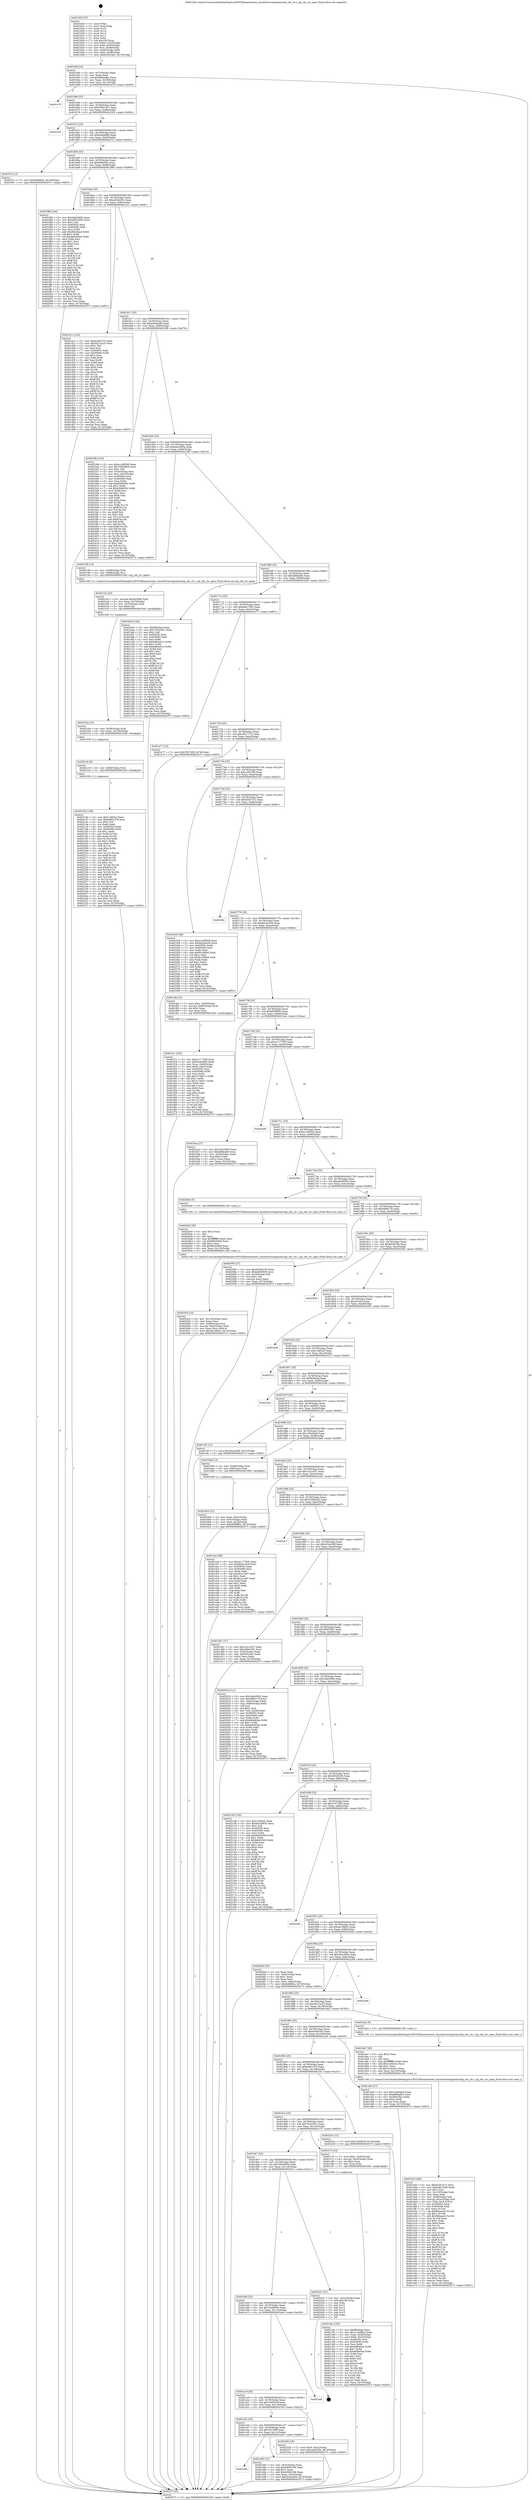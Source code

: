 digraph "0x401620" {
  label = "0x401620 (/mnt/c/Users/mathe/Desktop/tcc/POCII/binaries/extr_linuxdriversinputmischp_sdc_rtc.c_hp_sdc_rtc_open_Final-ollvm.out::main(0))"
  labelloc = "t"
  node[shape=record]

  Entry [label="",width=0.3,height=0.3,shape=circle,fillcolor=black,style=filled]
  "0x40164f" [label="{
     0x40164f [23]\l
     | [instrs]\l
     &nbsp;&nbsp;0x40164f \<+3\>: mov -0x74(%rbp),%eax\l
     &nbsp;&nbsp;0x401652 \<+2\>: mov %eax,%ecx\l
     &nbsp;&nbsp;0x401654 \<+6\>: sub $0x868aafb2,%ecx\l
     &nbsp;&nbsp;0x40165a \<+3\>: mov %eax,-0x78(%rbp)\l
     &nbsp;&nbsp;0x40165d \<+3\>: mov %ecx,-0x7c(%rbp)\l
     &nbsp;&nbsp;0x401660 \<+6\>: je 0000000000401a70 \<main+0x450\>\l
  }"]
  "0x401a70" [label="{
     0x401a70\l
  }", style=dashed]
  "0x401666" [label="{
     0x401666 [22]\l
     | [instrs]\l
     &nbsp;&nbsp;0x401666 \<+5\>: jmp 000000000040166b \<main+0x4b\>\l
     &nbsp;&nbsp;0x40166b \<+3\>: mov -0x78(%rbp),%eax\l
     &nbsp;&nbsp;0x40166e \<+5\>: sub $0x93901437,%eax\l
     &nbsp;&nbsp;0x401673 \<+3\>: mov %eax,-0x80(%rbp)\l
     &nbsp;&nbsp;0x401676 \<+6\>: je 0000000000402324 \<main+0xd04\>\l
  }"]
  Exit [label="",width=0.3,height=0.3,shape=circle,fillcolor=black,style=filled,peripheries=2]
  "0x402324" [label="{
     0x402324\l
  }", style=dashed]
  "0x40167c" [label="{
     0x40167c [25]\l
     | [instrs]\l
     &nbsp;&nbsp;0x40167c \<+5\>: jmp 0000000000401681 \<main+0x61\>\l
     &nbsp;&nbsp;0x401681 \<+3\>: mov -0x78(%rbp),%eax\l
     &nbsp;&nbsp;0x401684 \<+5\>: sub $0x9cebe668,%eax\l
     &nbsp;&nbsp;0x401689 \<+6\>: mov %eax,-0x84(%rbp)\l
     &nbsp;&nbsp;0x40168f \<+6\>: je 0000000000401f7a \<main+0x95a\>\l
  }"]
  "0x4021d2" [label="{
     0x4021d2 [138]\l
     | [instrs]\l
     &nbsp;&nbsp;0x4021d2 \<+5\>: mov $0xc1d83a2,%eax\l
     &nbsp;&nbsp;0x4021d7 \<+5\>: mov $0x6e801378,%esi\l
     &nbsp;&nbsp;0x4021dc \<+2\>: mov $0x1,%cl\l
     &nbsp;&nbsp;0x4021de \<+2\>: xor %edx,%edx\l
     &nbsp;&nbsp;0x4021e0 \<+8\>: mov 0x40505c,%r8d\l
     &nbsp;&nbsp;0x4021e8 \<+8\>: mov 0x405060,%r9d\l
     &nbsp;&nbsp;0x4021f0 \<+3\>: sub $0x1,%edx\l
     &nbsp;&nbsp;0x4021f3 \<+3\>: mov %r8d,%r10d\l
     &nbsp;&nbsp;0x4021f6 \<+3\>: add %edx,%r10d\l
     &nbsp;&nbsp;0x4021f9 \<+4\>: imul %r10d,%r8d\l
     &nbsp;&nbsp;0x4021fd \<+4\>: and $0x1,%r8d\l
     &nbsp;&nbsp;0x402201 \<+4\>: cmp $0x0,%r8d\l
     &nbsp;&nbsp;0x402205 \<+4\>: sete %r11b\l
     &nbsp;&nbsp;0x402209 \<+4\>: cmp $0xa,%r9d\l
     &nbsp;&nbsp;0x40220d \<+3\>: setl %bl\l
     &nbsp;&nbsp;0x402210 \<+3\>: mov %r11b,%r14b\l
     &nbsp;&nbsp;0x402213 \<+4\>: xor $0xff,%r14b\l
     &nbsp;&nbsp;0x402217 \<+3\>: mov %bl,%r15b\l
     &nbsp;&nbsp;0x40221a \<+4\>: xor $0xff,%r15b\l
     &nbsp;&nbsp;0x40221e \<+3\>: xor $0x1,%cl\l
     &nbsp;&nbsp;0x402221 \<+3\>: mov %r14b,%r12b\l
     &nbsp;&nbsp;0x402224 \<+4\>: and $0xff,%r12b\l
     &nbsp;&nbsp;0x402228 \<+3\>: and %cl,%r11b\l
     &nbsp;&nbsp;0x40222b \<+3\>: mov %r15b,%r13b\l
     &nbsp;&nbsp;0x40222e \<+4\>: and $0xff,%r13b\l
     &nbsp;&nbsp;0x402232 \<+2\>: and %cl,%bl\l
     &nbsp;&nbsp;0x402234 \<+3\>: or %r11b,%r12b\l
     &nbsp;&nbsp;0x402237 \<+3\>: or %bl,%r13b\l
     &nbsp;&nbsp;0x40223a \<+3\>: xor %r13b,%r12b\l
     &nbsp;&nbsp;0x40223d \<+3\>: or %r15b,%r14b\l
     &nbsp;&nbsp;0x402240 \<+4\>: xor $0xff,%r14b\l
     &nbsp;&nbsp;0x402244 \<+3\>: or $0x1,%cl\l
     &nbsp;&nbsp;0x402247 \<+3\>: and %cl,%r14b\l
     &nbsp;&nbsp;0x40224a \<+3\>: or %r14b,%r12b\l
     &nbsp;&nbsp;0x40224d \<+4\>: test $0x1,%r12b\l
     &nbsp;&nbsp;0x402251 \<+3\>: cmovne %esi,%eax\l
     &nbsp;&nbsp;0x402254 \<+3\>: mov %eax,-0x74(%rbp)\l
     &nbsp;&nbsp;0x402257 \<+5\>: jmp 0000000000402573 \<main+0xf53\>\l
  }"]
  "0x401f7a" [label="{
     0x401f7a [12]\l
     | [instrs]\l
     &nbsp;&nbsp;0x401f7a \<+7\>: movl $0x9efefb5a,-0x74(%rbp)\l
     &nbsp;&nbsp;0x401f81 \<+5\>: jmp 0000000000402573 \<main+0xf53\>\l
  }"]
  "0x401695" [label="{
     0x401695 [25]\l
     | [instrs]\l
     &nbsp;&nbsp;0x401695 \<+5\>: jmp 000000000040169a \<main+0x7a\>\l
     &nbsp;&nbsp;0x40169a \<+3\>: mov -0x78(%rbp),%eax\l
     &nbsp;&nbsp;0x40169d \<+5\>: sub $0x9efefb5a,%eax\l
     &nbsp;&nbsp;0x4016a2 \<+6\>: mov %eax,-0x88(%rbp)\l
     &nbsp;&nbsp;0x4016a8 \<+6\>: je 0000000000401f86 \<main+0x966\>\l
  }"]
  "0x4021c9" [label="{
     0x4021c9 [9]\l
     | [instrs]\l
     &nbsp;&nbsp;0x4021c9 \<+4\>: mov -0x68(%rbp),%rdi\l
     &nbsp;&nbsp;0x4021cd \<+5\>: call 0000000000401030 \<free@plt\>\l
     | [calls]\l
     &nbsp;&nbsp;0x401030 \{1\} (unknown)\l
  }"]
  "0x401f86" [label="{
     0x401f86 [144]\l
     | [instrs]\l
     &nbsp;&nbsp;0x401f86 \<+5\>: mov $0x3a8c095b,%eax\l
     &nbsp;&nbsp;0x401f8b \<+5\>: mov $0x28053097,%ecx\l
     &nbsp;&nbsp;0x401f90 \<+2\>: mov $0x1,%dl\l
     &nbsp;&nbsp;0x401f92 \<+7\>: mov 0x40505c,%esi\l
     &nbsp;&nbsp;0x401f99 \<+7\>: mov 0x405060,%edi\l
     &nbsp;&nbsp;0x401fa0 \<+3\>: mov %esi,%r8d\l
     &nbsp;&nbsp;0x401fa3 \<+7\>: add $0xd64c6ea4,%r8d\l
     &nbsp;&nbsp;0x401faa \<+4\>: sub $0x1,%r8d\l
     &nbsp;&nbsp;0x401fae \<+7\>: sub $0xd64c6ea4,%r8d\l
     &nbsp;&nbsp;0x401fb5 \<+4\>: imul %r8d,%esi\l
     &nbsp;&nbsp;0x401fb9 \<+3\>: and $0x1,%esi\l
     &nbsp;&nbsp;0x401fbc \<+3\>: cmp $0x0,%esi\l
     &nbsp;&nbsp;0x401fbf \<+4\>: sete %r9b\l
     &nbsp;&nbsp;0x401fc3 \<+3\>: cmp $0xa,%edi\l
     &nbsp;&nbsp;0x401fc6 \<+4\>: setl %r10b\l
     &nbsp;&nbsp;0x401fca \<+3\>: mov %r9b,%r11b\l
     &nbsp;&nbsp;0x401fcd \<+4\>: xor $0xff,%r11b\l
     &nbsp;&nbsp;0x401fd1 \<+3\>: mov %r10b,%bl\l
     &nbsp;&nbsp;0x401fd4 \<+3\>: xor $0xff,%bl\l
     &nbsp;&nbsp;0x401fd7 \<+3\>: xor $0x0,%dl\l
     &nbsp;&nbsp;0x401fda \<+3\>: mov %r11b,%r14b\l
     &nbsp;&nbsp;0x401fdd \<+4\>: and $0x0,%r14b\l
     &nbsp;&nbsp;0x401fe1 \<+3\>: and %dl,%r9b\l
     &nbsp;&nbsp;0x401fe4 \<+3\>: mov %bl,%r15b\l
     &nbsp;&nbsp;0x401fe7 \<+4\>: and $0x0,%r15b\l
     &nbsp;&nbsp;0x401feb \<+3\>: and %dl,%r10b\l
     &nbsp;&nbsp;0x401fee \<+3\>: or %r9b,%r14b\l
     &nbsp;&nbsp;0x401ff1 \<+3\>: or %r10b,%r15b\l
     &nbsp;&nbsp;0x401ff4 \<+3\>: xor %r15b,%r14b\l
     &nbsp;&nbsp;0x401ff7 \<+3\>: or %bl,%r11b\l
     &nbsp;&nbsp;0x401ffa \<+4\>: xor $0xff,%r11b\l
     &nbsp;&nbsp;0x401ffe \<+3\>: or $0x0,%dl\l
     &nbsp;&nbsp;0x402001 \<+3\>: and %dl,%r11b\l
     &nbsp;&nbsp;0x402004 \<+3\>: or %r11b,%r14b\l
     &nbsp;&nbsp;0x402007 \<+4\>: test $0x1,%r14b\l
     &nbsp;&nbsp;0x40200b \<+3\>: cmovne %ecx,%eax\l
     &nbsp;&nbsp;0x40200e \<+3\>: mov %eax,-0x74(%rbp)\l
     &nbsp;&nbsp;0x402011 \<+5\>: jmp 0000000000402573 \<main+0xf53\>\l
  }"]
  "0x4016ae" [label="{
     0x4016ae [25]\l
     | [instrs]\l
     &nbsp;&nbsp;0x4016ae \<+5\>: jmp 00000000004016b3 \<main+0x93\>\l
     &nbsp;&nbsp;0x4016b3 \<+3\>: mov -0x78(%rbp),%eax\l
     &nbsp;&nbsp;0x4016b6 \<+5\>: sub $0xa363e391,%eax\l
     &nbsp;&nbsp;0x4016bb \<+6\>: mov %eax,-0x8c(%rbp)\l
     &nbsp;&nbsp;0x4016c1 \<+6\>: je 0000000000401d1c \<main+0x6fc\>\l
  }"]
  "0x4021ba" [label="{
     0x4021ba [15]\l
     | [instrs]\l
     &nbsp;&nbsp;0x4021ba \<+4\>: mov -0x58(%rbp),%rdi\l
     &nbsp;&nbsp;0x4021be \<+6\>: mov %eax,-0x128(%rbp)\l
     &nbsp;&nbsp;0x4021c4 \<+5\>: call 0000000000401030 \<free@plt\>\l
     | [calls]\l
     &nbsp;&nbsp;0x401030 \{1\} (unknown)\l
  }"]
  "0x401d1c" [label="{
     0x401d1c [134]\l
     | [instrs]\l
     &nbsp;&nbsp;0x401d1c \<+5\>: mov $0xd2eb7a72,%eax\l
     &nbsp;&nbsp;0x401d21 \<+5\>: mov $0x5a27ac33,%ecx\l
     &nbsp;&nbsp;0x401d26 \<+2\>: mov $0x1,%dl\l
     &nbsp;&nbsp;0x401d28 \<+2\>: xor %esi,%esi\l
     &nbsp;&nbsp;0x401d2a \<+7\>: mov 0x40505c,%edi\l
     &nbsp;&nbsp;0x401d31 \<+8\>: mov 0x405060,%r8d\l
     &nbsp;&nbsp;0x401d39 \<+3\>: sub $0x1,%esi\l
     &nbsp;&nbsp;0x401d3c \<+3\>: mov %edi,%r9d\l
     &nbsp;&nbsp;0x401d3f \<+3\>: add %esi,%r9d\l
     &nbsp;&nbsp;0x401d42 \<+4\>: imul %r9d,%edi\l
     &nbsp;&nbsp;0x401d46 \<+3\>: and $0x1,%edi\l
     &nbsp;&nbsp;0x401d49 \<+3\>: cmp $0x0,%edi\l
     &nbsp;&nbsp;0x401d4c \<+4\>: sete %r10b\l
     &nbsp;&nbsp;0x401d50 \<+4\>: cmp $0xa,%r8d\l
     &nbsp;&nbsp;0x401d54 \<+4\>: setl %r11b\l
     &nbsp;&nbsp;0x401d58 \<+3\>: mov %r10b,%bl\l
     &nbsp;&nbsp;0x401d5b \<+3\>: xor $0xff,%bl\l
     &nbsp;&nbsp;0x401d5e \<+3\>: mov %r11b,%r14b\l
     &nbsp;&nbsp;0x401d61 \<+4\>: xor $0xff,%r14b\l
     &nbsp;&nbsp;0x401d65 \<+3\>: xor $0x1,%dl\l
     &nbsp;&nbsp;0x401d68 \<+3\>: mov %bl,%r15b\l
     &nbsp;&nbsp;0x401d6b \<+4\>: and $0xff,%r15b\l
     &nbsp;&nbsp;0x401d6f \<+3\>: and %dl,%r10b\l
     &nbsp;&nbsp;0x401d72 \<+3\>: mov %r14b,%r12b\l
     &nbsp;&nbsp;0x401d75 \<+4\>: and $0xff,%r12b\l
     &nbsp;&nbsp;0x401d79 \<+3\>: and %dl,%r11b\l
     &nbsp;&nbsp;0x401d7c \<+3\>: or %r10b,%r15b\l
     &nbsp;&nbsp;0x401d7f \<+3\>: or %r11b,%r12b\l
     &nbsp;&nbsp;0x401d82 \<+3\>: xor %r12b,%r15b\l
     &nbsp;&nbsp;0x401d85 \<+3\>: or %r14b,%bl\l
     &nbsp;&nbsp;0x401d88 \<+3\>: xor $0xff,%bl\l
     &nbsp;&nbsp;0x401d8b \<+3\>: or $0x1,%dl\l
     &nbsp;&nbsp;0x401d8e \<+2\>: and %dl,%bl\l
     &nbsp;&nbsp;0x401d90 \<+3\>: or %bl,%r15b\l
     &nbsp;&nbsp;0x401d93 \<+4\>: test $0x1,%r15b\l
     &nbsp;&nbsp;0x401d97 \<+3\>: cmovne %ecx,%eax\l
     &nbsp;&nbsp;0x401d9a \<+3\>: mov %eax,-0x74(%rbp)\l
     &nbsp;&nbsp;0x401d9d \<+5\>: jmp 0000000000402573 \<main+0xf53\>\l
  }"]
  "0x4016c7" [label="{
     0x4016c7 [25]\l
     | [instrs]\l
     &nbsp;&nbsp;0x4016c7 \<+5\>: jmp 00000000004016cc \<main+0xac\>\l
     &nbsp;&nbsp;0x4016cc \<+3\>: mov -0x78(%rbp),%eax\l
     &nbsp;&nbsp;0x4016cf \<+5\>: sub $0xb62da426,%eax\l
     &nbsp;&nbsp;0x4016d4 \<+6\>: mov %eax,-0x90(%rbp)\l
     &nbsp;&nbsp;0x4016da \<+6\>: je 000000000040239b \<main+0xd7b\>\l
  }"]
  "0x4021a3" [label="{
     0x4021a3 [23]\l
     | [instrs]\l
     &nbsp;&nbsp;0x4021a3 \<+10\>: movabs $0x4030b6,%rdi\l
     &nbsp;&nbsp;0x4021ad \<+3\>: mov %eax,-0x70(%rbp)\l
     &nbsp;&nbsp;0x4021b0 \<+3\>: mov -0x70(%rbp),%esi\l
     &nbsp;&nbsp;0x4021b3 \<+2\>: mov $0x0,%al\l
     &nbsp;&nbsp;0x4021b5 \<+5\>: call 0000000000401040 \<printf@plt\>\l
     | [calls]\l
     &nbsp;&nbsp;0x401040 \{1\} (unknown)\l
  }"]
  "0x40239b" [label="{
     0x40239b [150]\l
     | [instrs]\l
     &nbsp;&nbsp;0x40239b \<+5\>: mov $0xe1cd950d,%eax\l
     &nbsp;&nbsp;0x4023a0 \<+5\>: mov $0x7093485b,%ecx\l
     &nbsp;&nbsp;0x4023a5 \<+2\>: mov $0x1,%dl\l
     &nbsp;&nbsp;0x4023a7 \<+3\>: mov -0x3c(%rbp),%esi\l
     &nbsp;&nbsp;0x4023aa \<+3\>: mov %esi,-0x2c(%rbp)\l
     &nbsp;&nbsp;0x4023ad \<+7\>: mov 0x40505c,%esi\l
     &nbsp;&nbsp;0x4023b4 \<+7\>: mov 0x405060,%edi\l
     &nbsp;&nbsp;0x4023bb \<+3\>: mov %esi,%r8d\l
     &nbsp;&nbsp;0x4023be \<+7\>: add $0xd5fdb592,%r8d\l
     &nbsp;&nbsp;0x4023c5 \<+4\>: sub $0x1,%r8d\l
     &nbsp;&nbsp;0x4023c9 \<+7\>: sub $0xd5fdb592,%r8d\l
     &nbsp;&nbsp;0x4023d0 \<+4\>: imul %r8d,%esi\l
     &nbsp;&nbsp;0x4023d4 \<+3\>: and $0x1,%esi\l
     &nbsp;&nbsp;0x4023d7 \<+3\>: cmp $0x0,%esi\l
     &nbsp;&nbsp;0x4023da \<+4\>: sete %r9b\l
     &nbsp;&nbsp;0x4023de \<+3\>: cmp $0xa,%edi\l
     &nbsp;&nbsp;0x4023e1 \<+4\>: setl %r10b\l
     &nbsp;&nbsp;0x4023e5 \<+3\>: mov %r9b,%r11b\l
     &nbsp;&nbsp;0x4023e8 \<+4\>: xor $0xff,%r11b\l
     &nbsp;&nbsp;0x4023ec \<+3\>: mov %r10b,%bl\l
     &nbsp;&nbsp;0x4023ef \<+3\>: xor $0xff,%bl\l
     &nbsp;&nbsp;0x4023f2 \<+3\>: xor $0x1,%dl\l
     &nbsp;&nbsp;0x4023f5 \<+3\>: mov %r11b,%r14b\l
     &nbsp;&nbsp;0x4023f8 \<+4\>: and $0xff,%r14b\l
     &nbsp;&nbsp;0x4023fc \<+3\>: and %dl,%r9b\l
     &nbsp;&nbsp;0x4023ff \<+3\>: mov %bl,%r15b\l
     &nbsp;&nbsp;0x402402 \<+4\>: and $0xff,%r15b\l
     &nbsp;&nbsp;0x402406 \<+3\>: and %dl,%r10b\l
     &nbsp;&nbsp;0x402409 \<+3\>: or %r9b,%r14b\l
     &nbsp;&nbsp;0x40240c \<+3\>: or %r10b,%r15b\l
     &nbsp;&nbsp;0x40240f \<+3\>: xor %r15b,%r14b\l
     &nbsp;&nbsp;0x402412 \<+3\>: or %bl,%r11b\l
     &nbsp;&nbsp;0x402415 \<+4\>: xor $0xff,%r11b\l
     &nbsp;&nbsp;0x402419 \<+3\>: or $0x1,%dl\l
     &nbsp;&nbsp;0x40241c \<+3\>: and %dl,%r11b\l
     &nbsp;&nbsp;0x40241f \<+3\>: or %r11b,%r14b\l
     &nbsp;&nbsp;0x402422 \<+4\>: test $0x1,%r14b\l
     &nbsp;&nbsp;0x402426 \<+3\>: cmovne %ecx,%eax\l
     &nbsp;&nbsp;0x402429 \<+3\>: mov %eax,-0x74(%rbp)\l
     &nbsp;&nbsp;0x40242c \<+5\>: jmp 0000000000402573 \<main+0xf53\>\l
  }"]
  "0x4016e0" [label="{
     0x4016e0 [25]\l
     | [instrs]\l
     &nbsp;&nbsp;0x4016e0 \<+5\>: jmp 00000000004016e5 \<main+0xc5\>\l
     &nbsp;&nbsp;0x4016e5 \<+3\>: mov -0x78(%rbp),%eax\l
     &nbsp;&nbsp;0x4016e8 \<+5\>: sub $0xbbe3993a,%eax\l
     &nbsp;&nbsp;0x4016ed \<+6\>: mov %eax,-0x94(%rbp)\l
     &nbsp;&nbsp;0x4016f3 \<+6\>: je 0000000000402196 \<main+0xb76\>\l
  }"]
  "0x4020cd" [label="{
     0x4020cd [32]\l
     | [instrs]\l
     &nbsp;&nbsp;0x4020cd \<+6\>: mov -0x124(%rbp),%ecx\l
     &nbsp;&nbsp;0x4020d3 \<+3\>: imul %eax,%ecx\l
     &nbsp;&nbsp;0x4020d6 \<+4\>: mov -0x68(%rbp),%rsi\l
     &nbsp;&nbsp;0x4020da \<+4\>: movslq -0x6c(%rbp),%rdi\l
     &nbsp;&nbsp;0x4020de \<+3\>: mov %ecx,(%rsi,%rdi,4)\l
     &nbsp;&nbsp;0x4020e1 \<+7\>: movl $0x4e15903c,-0x74(%rbp)\l
     &nbsp;&nbsp;0x4020e8 \<+5\>: jmp 0000000000402573 \<main+0xf53\>\l
  }"]
  "0x402196" [label="{
     0x402196 [13]\l
     | [instrs]\l
     &nbsp;&nbsp;0x402196 \<+4\>: mov -0x58(%rbp),%rdi\l
     &nbsp;&nbsp;0x40219a \<+4\>: mov -0x68(%rbp),%rsi\l
     &nbsp;&nbsp;0x40219e \<+5\>: call 0000000000401440 \<hp_sdc_rtc_open\>\l
     | [calls]\l
     &nbsp;&nbsp;0x401440 \{1\} (/mnt/c/Users/mathe/Desktop/tcc/POCII/binaries/extr_linuxdriversinputmischp_sdc_rtc.c_hp_sdc_rtc_open_Final-ollvm.out::hp_sdc_rtc_open)\l
  }"]
  "0x4016f9" [label="{
     0x4016f9 [25]\l
     | [instrs]\l
     &nbsp;&nbsp;0x4016f9 \<+5\>: jmp 00000000004016fe \<main+0xde\>\l
     &nbsp;&nbsp;0x4016fe \<+3\>: mov -0x78(%rbp),%eax\l
     &nbsp;&nbsp;0x401701 \<+5\>: sub $0xbdfdea00,%eax\l
     &nbsp;&nbsp;0x401706 \<+6\>: mov %eax,-0x98(%rbp)\l
     &nbsp;&nbsp;0x40170c \<+6\>: je 0000000000401be5 \<main+0x5c5\>\l
  }"]
  "0x4020a5" [label="{
     0x4020a5 [40]\l
     | [instrs]\l
     &nbsp;&nbsp;0x4020a5 \<+5\>: mov $0x2,%ecx\l
     &nbsp;&nbsp;0x4020aa \<+1\>: cltd\l
     &nbsp;&nbsp;0x4020ab \<+2\>: idiv %ecx\l
     &nbsp;&nbsp;0x4020ad \<+6\>: imul $0xfffffffe,%edx,%ecx\l
     &nbsp;&nbsp;0x4020b3 \<+6\>: sub $0xf94329e6,%ecx\l
     &nbsp;&nbsp;0x4020b9 \<+3\>: add $0x1,%ecx\l
     &nbsp;&nbsp;0x4020bc \<+6\>: add $0xf94329e6,%ecx\l
     &nbsp;&nbsp;0x4020c2 \<+6\>: mov %ecx,-0x124(%rbp)\l
     &nbsp;&nbsp;0x4020c8 \<+5\>: call 0000000000401160 \<next_i\>\l
     | [calls]\l
     &nbsp;&nbsp;0x401160 \{1\} (/mnt/c/Users/mathe/Desktop/tcc/POCII/binaries/extr_linuxdriversinputmischp_sdc_rtc.c_hp_sdc_rtc_open_Final-ollvm.out::next_i)\l
  }"]
  "0x401be5" [label="{
     0x401be5 [144]\l
     | [instrs]\l
     &nbsp;&nbsp;0x401be5 \<+5\>: mov $0xf85e0ae,%eax\l
     &nbsp;&nbsp;0x401bea \<+5\>: mov $0x70342041,%ecx\l
     &nbsp;&nbsp;0x401bef \<+2\>: mov $0x1,%dl\l
     &nbsp;&nbsp;0x401bf1 \<+7\>: mov 0x40505c,%esi\l
     &nbsp;&nbsp;0x401bf8 \<+7\>: mov 0x405060,%edi\l
     &nbsp;&nbsp;0x401bff \<+3\>: mov %esi,%r8d\l
     &nbsp;&nbsp;0x401c02 \<+7\>: sub $0xdd64ed13,%r8d\l
     &nbsp;&nbsp;0x401c09 \<+4\>: sub $0x1,%r8d\l
     &nbsp;&nbsp;0x401c0d \<+7\>: add $0xdd64ed13,%r8d\l
     &nbsp;&nbsp;0x401c14 \<+4\>: imul %r8d,%esi\l
     &nbsp;&nbsp;0x401c18 \<+3\>: and $0x1,%esi\l
     &nbsp;&nbsp;0x401c1b \<+3\>: cmp $0x0,%esi\l
     &nbsp;&nbsp;0x401c1e \<+4\>: sete %r9b\l
     &nbsp;&nbsp;0x401c22 \<+3\>: cmp $0xa,%edi\l
     &nbsp;&nbsp;0x401c25 \<+4\>: setl %r10b\l
     &nbsp;&nbsp;0x401c29 \<+3\>: mov %r9b,%r11b\l
     &nbsp;&nbsp;0x401c2c \<+4\>: xor $0xff,%r11b\l
     &nbsp;&nbsp;0x401c30 \<+3\>: mov %r10b,%bl\l
     &nbsp;&nbsp;0x401c33 \<+3\>: xor $0xff,%bl\l
     &nbsp;&nbsp;0x401c36 \<+3\>: xor $0x1,%dl\l
     &nbsp;&nbsp;0x401c39 \<+3\>: mov %r11b,%r14b\l
     &nbsp;&nbsp;0x401c3c \<+4\>: and $0xff,%r14b\l
     &nbsp;&nbsp;0x401c40 \<+3\>: and %dl,%r9b\l
     &nbsp;&nbsp;0x401c43 \<+3\>: mov %bl,%r15b\l
     &nbsp;&nbsp;0x401c46 \<+4\>: and $0xff,%r15b\l
     &nbsp;&nbsp;0x401c4a \<+3\>: and %dl,%r10b\l
     &nbsp;&nbsp;0x401c4d \<+3\>: or %r9b,%r14b\l
     &nbsp;&nbsp;0x401c50 \<+3\>: or %r10b,%r15b\l
     &nbsp;&nbsp;0x401c53 \<+3\>: xor %r15b,%r14b\l
     &nbsp;&nbsp;0x401c56 \<+3\>: or %bl,%r11b\l
     &nbsp;&nbsp;0x401c59 \<+4\>: xor $0xff,%r11b\l
     &nbsp;&nbsp;0x401c5d \<+3\>: or $0x1,%dl\l
     &nbsp;&nbsp;0x401c60 \<+3\>: and %dl,%r11b\l
     &nbsp;&nbsp;0x401c63 \<+3\>: or %r11b,%r14b\l
     &nbsp;&nbsp;0x401c66 \<+4\>: test $0x1,%r14b\l
     &nbsp;&nbsp;0x401c6a \<+3\>: cmovne %ecx,%eax\l
     &nbsp;&nbsp;0x401c6d \<+3\>: mov %eax,-0x74(%rbp)\l
     &nbsp;&nbsp;0x401c70 \<+5\>: jmp 0000000000402573 \<main+0xf53\>\l
  }"]
  "0x401712" [label="{
     0x401712 [25]\l
     | [instrs]\l
     &nbsp;&nbsp;0x401712 \<+5\>: jmp 0000000000401717 \<main+0xf7\>\l
     &nbsp;&nbsp;0x401717 \<+3\>: mov -0x78(%rbp),%eax\l
     &nbsp;&nbsp;0x40171a \<+5\>: sub $0xbe6c7085,%eax\l
     &nbsp;&nbsp;0x40171f \<+6\>: mov %eax,-0x9c(%rbp)\l
     &nbsp;&nbsp;0x401725 \<+6\>: je 0000000000401e77 \<main+0x857\>\l
  }"]
  "0x401f11" [label="{
     0x401f11 [105]\l
     | [instrs]\l
     &nbsp;&nbsp;0x401f11 \<+5\>: mov $0xe1177505,%ecx\l
     &nbsp;&nbsp;0x401f16 \<+5\>: mov $0x9cebe668,%edx\l
     &nbsp;&nbsp;0x401f1b \<+4\>: mov %rax,-0x68(%rbp)\l
     &nbsp;&nbsp;0x401f1f \<+7\>: movl $0x0,-0x6c(%rbp)\l
     &nbsp;&nbsp;0x401f26 \<+7\>: mov 0x40505c,%esi\l
     &nbsp;&nbsp;0x401f2d \<+8\>: mov 0x405060,%r8d\l
     &nbsp;&nbsp;0x401f35 \<+3\>: mov %esi,%r9d\l
     &nbsp;&nbsp;0x401f38 \<+7\>: add $0x317bfa71,%r9d\l
     &nbsp;&nbsp;0x401f3f \<+4\>: sub $0x1,%r9d\l
     &nbsp;&nbsp;0x401f43 \<+7\>: sub $0x317bfa71,%r9d\l
     &nbsp;&nbsp;0x401f4a \<+4\>: imul %r9d,%esi\l
     &nbsp;&nbsp;0x401f4e \<+3\>: and $0x1,%esi\l
     &nbsp;&nbsp;0x401f51 \<+3\>: cmp $0x0,%esi\l
     &nbsp;&nbsp;0x401f54 \<+4\>: sete %r10b\l
     &nbsp;&nbsp;0x401f58 \<+4\>: cmp $0xa,%r8d\l
     &nbsp;&nbsp;0x401f5c \<+4\>: setl %r11b\l
     &nbsp;&nbsp;0x401f60 \<+3\>: mov %r10b,%bl\l
     &nbsp;&nbsp;0x401f63 \<+3\>: and %r11b,%bl\l
     &nbsp;&nbsp;0x401f66 \<+3\>: xor %r11b,%r10b\l
     &nbsp;&nbsp;0x401f69 \<+3\>: or %r10b,%bl\l
     &nbsp;&nbsp;0x401f6c \<+3\>: test $0x1,%bl\l
     &nbsp;&nbsp;0x401f6f \<+3\>: cmovne %edx,%ecx\l
     &nbsp;&nbsp;0x401f72 \<+3\>: mov %ecx,-0x74(%rbp)\l
     &nbsp;&nbsp;0x401f75 \<+5\>: jmp 0000000000402573 \<main+0xf53\>\l
  }"]
  "0x401e77" [label="{
     0x401e77 [12]\l
     | [instrs]\l
     &nbsp;&nbsp;0x401e77 \<+7\>: movl $0x7f4745ff,-0x74(%rbp)\l
     &nbsp;&nbsp;0x401e7e \<+5\>: jmp 0000000000402573 \<main+0xf53\>\l
  }"]
  "0x40172b" [label="{
     0x40172b [25]\l
     | [instrs]\l
     &nbsp;&nbsp;0x40172b \<+5\>: jmp 0000000000401730 \<main+0x110\>\l
     &nbsp;&nbsp;0x401730 \<+3\>: mov -0x78(%rbp),%eax\l
     &nbsp;&nbsp;0x401733 \<+5\>: sub $0xc9517174,%eax\l
     &nbsp;&nbsp;0x401738 \<+6\>: mov %eax,-0xa0(%rbp)\l
     &nbsp;&nbsp;0x40173e \<+6\>: je 0000000000402274 \<main+0xc54\>\l
  }"]
  "0x401a4b" [label="{
     0x401a4b\l
  }", style=dashed]
  "0x402274" [label="{
     0x402274\l
  }", style=dashed]
  "0x401744" [label="{
     0x401744 [25]\l
     | [instrs]\l
     &nbsp;&nbsp;0x401744 \<+5\>: jmp 0000000000401749 \<main+0x129\>\l
     &nbsp;&nbsp;0x401749 \<+3\>: mov -0x78(%rbp),%eax\l
     &nbsp;&nbsp;0x40174c \<+5\>: sub $0xced01f56,%eax\l
     &nbsp;&nbsp;0x401751 \<+6\>: mov %eax,-0xa4(%rbp)\l
     &nbsp;&nbsp;0x401757 \<+6\>: je 0000000000402343 \<main+0xd23\>\l
  }"]
  "0x401e83" [label="{
     0x401e83 [31]\l
     | [instrs]\l
     &nbsp;&nbsp;0x401e83 \<+3\>: mov -0x5c(%rbp),%eax\l
     &nbsp;&nbsp;0x401e86 \<+5\>: sub $0x40682186,%eax\l
     &nbsp;&nbsp;0x401e8b \<+3\>: add $0x1,%eax\l
     &nbsp;&nbsp;0x401e8e \<+5\>: add $0x40682186,%eax\l
     &nbsp;&nbsp;0x401e93 \<+3\>: mov %eax,-0x5c(%rbp)\l
     &nbsp;&nbsp;0x401e96 \<+7\>: movl $0x263ac569,-0x74(%rbp)\l
     &nbsp;&nbsp;0x401e9d \<+5\>: jmp 0000000000402573 \<main+0xf53\>\l
  }"]
  "0x402343" [label="{
     0x402343 [88]\l
     | [instrs]\l
     &nbsp;&nbsp;0x402343 \<+5\>: mov $0xe1cd950d,%eax\l
     &nbsp;&nbsp;0x402348 \<+5\>: mov $0xb62da426,%ecx\l
     &nbsp;&nbsp;0x40234d \<+7\>: mov 0x40505c,%edx\l
     &nbsp;&nbsp;0x402354 \<+7\>: mov 0x405060,%esi\l
     &nbsp;&nbsp;0x40235b \<+2\>: mov %edx,%edi\l
     &nbsp;&nbsp;0x40235d \<+6\>: add $0xfe1699a0,%edi\l
     &nbsp;&nbsp;0x402363 \<+3\>: sub $0x1,%edi\l
     &nbsp;&nbsp;0x402366 \<+6\>: sub $0xfe1699a0,%edi\l
     &nbsp;&nbsp;0x40236c \<+3\>: imul %edi,%edx\l
     &nbsp;&nbsp;0x40236f \<+3\>: and $0x1,%edx\l
     &nbsp;&nbsp;0x402372 \<+3\>: cmp $0x0,%edx\l
     &nbsp;&nbsp;0x402375 \<+4\>: sete %r8b\l
     &nbsp;&nbsp;0x402379 \<+3\>: cmp $0xa,%esi\l
     &nbsp;&nbsp;0x40237c \<+4\>: setl %r9b\l
     &nbsp;&nbsp;0x402380 \<+3\>: mov %r8b,%r10b\l
     &nbsp;&nbsp;0x402383 \<+3\>: and %r9b,%r10b\l
     &nbsp;&nbsp;0x402386 \<+3\>: xor %r9b,%r8b\l
     &nbsp;&nbsp;0x402389 \<+3\>: or %r8b,%r10b\l
     &nbsp;&nbsp;0x40238c \<+4\>: test $0x1,%r10b\l
     &nbsp;&nbsp;0x402390 \<+3\>: cmovne %ecx,%eax\l
     &nbsp;&nbsp;0x402393 \<+3\>: mov %eax,-0x74(%rbp)\l
     &nbsp;&nbsp;0x402396 \<+5\>: jmp 0000000000402573 \<main+0xf53\>\l
  }"]
  "0x40175d" [label="{
     0x40175d [25]\l
     | [instrs]\l
     &nbsp;&nbsp;0x40175d \<+5\>: jmp 0000000000401762 \<main+0x142\>\l
     &nbsp;&nbsp;0x401762 \<+3\>: mov -0x78(%rbp),%eax\l
     &nbsp;&nbsp;0x401765 \<+5\>: sub $0xd2eb7a72,%eax\l
     &nbsp;&nbsp;0x40176a \<+6\>: mov %eax,-0xa8(%rbp)\l
     &nbsp;&nbsp;0x401770 \<+6\>: je 000000000040248c \<main+0xe6c\>\l
  }"]
  "0x401a32" [label="{
     0x401a32 [25]\l
     | [instrs]\l
     &nbsp;&nbsp;0x401a32 \<+5\>: jmp 0000000000401a37 \<main+0x417\>\l
     &nbsp;&nbsp;0x401a37 \<+3\>: mov -0x78(%rbp),%eax\l
     &nbsp;&nbsp;0x401a3a \<+5\>: sub $0x7f4745ff,%eax\l
     &nbsp;&nbsp;0x401a3f \<+6\>: mov %eax,-0x11c(%rbp)\l
     &nbsp;&nbsp;0x401a45 \<+6\>: je 0000000000401e83 \<main+0x863\>\l
  }"]
  "0x40248c" [label="{
     0x40248c\l
  }", style=dashed]
  "0x401776" [label="{
     0x401776 [25]\l
     | [instrs]\l
     &nbsp;&nbsp;0x401776 \<+5\>: jmp 000000000040177b \<main+0x15b\>\l
     &nbsp;&nbsp;0x40177b \<+3\>: mov -0x78(%rbp),%eax\l
     &nbsp;&nbsp;0x40177e \<+5\>: sub $0xdb52c629,%eax\l
     &nbsp;&nbsp;0x401783 \<+6\>: mov %eax,-0xac(%rbp)\l
     &nbsp;&nbsp;0x401789 \<+6\>: je 0000000000401efa \<main+0x8da\>\l
  }"]
  "0x402330" [label="{
     0x402330 [19]\l
     | [instrs]\l
     &nbsp;&nbsp;0x402330 \<+7\>: movl $0x0,-0x3c(%rbp)\l
     &nbsp;&nbsp;0x402337 \<+7\>: movl $0xced01f56,-0x74(%rbp)\l
     &nbsp;&nbsp;0x40233e \<+5\>: jmp 0000000000402573 \<main+0xf53\>\l
  }"]
  "0x401efa" [label="{
     0x401efa [23]\l
     | [instrs]\l
     &nbsp;&nbsp;0x401efa \<+7\>: movl $0x1,-0x60(%rbp)\l
     &nbsp;&nbsp;0x401f01 \<+4\>: movslq -0x60(%rbp),%rax\l
     &nbsp;&nbsp;0x401f05 \<+4\>: shl $0x2,%rax\l
     &nbsp;&nbsp;0x401f09 \<+3\>: mov %rax,%rdi\l
     &nbsp;&nbsp;0x401f0c \<+5\>: call 0000000000401050 \<malloc@plt\>\l
     | [calls]\l
     &nbsp;&nbsp;0x401050 \{1\} (unknown)\l
  }"]
  "0x40178f" [label="{
     0x40178f [25]\l
     | [instrs]\l
     &nbsp;&nbsp;0x40178f \<+5\>: jmp 0000000000401794 \<main+0x174\>\l
     &nbsp;&nbsp;0x401794 \<+3\>: mov -0x78(%rbp),%eax\l
     &nbsp;&nbsp;0x401797 \<+5\>: sub $0xdf59f885,%eax\l
     &nbsp;&nbsp;0x40179c \<+6\>: mov %eax,-0xb0(%rbp)\l
     &nbsp;&nbsp;0x4017a2 \<+6\>: je 0000000000401bca \<main+0x5aa\>\l
  }"]
  "0x401a19" [label="{
     0x401a19 [25]\l
     | [instrs]\l
     &nbsp;&nbsp;0x401a19 \<+5\>: jmp 0000000000401a1e \<main+0x3fe\>\l
     &nbsp;&nbsp;0x401a1e \<+3\>: mov -0x78(%rbp),%eax\l
     &nbsp;&nbsp;0x401a21 \<+5\>: sub $0x7eb59c3f,%eax\l
     &nbsp;&nbsp;0x401a26 \<+6\>: mov %eax,-0x118(%rbp)\l
     &nbsp;&nbsp;0x401a2c \<+6\>: je 0000000000402330 \<main+0xd10\>\l
  }"]
  "0x401bca" [label="{
     0x401bca [27]\l
     | [instrs]\l
     &nbsp;&nbsp;0x401bca \<+5\>: mov $0x544c495c,%eax\l
     &nbsp;&nbsp;0x401bcf \<+5\>: mov $0xbdfdea00,%ecx\l
     &nbsp;&nbsp;0x401bd4 \<+3\>: mov -0x34(%rbp),%edx\l
     &nbsp;&nbsp;0x401bd7 \<+3\>: cmp $0x0,%edx\l
     &nbsp;&nbsp;0x401bda \<+3\>: cmove %ecx,%eax\l
     &nbsp;&nbsp;0x401bdd \<+3\>: mov %eax,-0x74(%rbp)\l
     &nbsp;&nbsp;0x401be0 \<+5\>: jmp 0000000000402573 \<main+0xf53\>\l
  }"]
  "0x4017a8" [label="{
     0x4017a8 [25]\l
     | [instrs]\l
     &nbsp;&nbsp;0x4017a8 \<+5\>: jmp 00000000004017ad \<main+0x18d\>\l
     &nbsp;&nbsp;0x4017ad \<+3\>: mov -0x78(%rbp),%eax\l
     &nbsp;&nbsp;0x4017b0 \<+5\>: sub $0xe1177505,%eax\l
     &nbsp;&nbsp;0x4017b5 \<+6\>: mov %eax,-0xb4(%rbp)\l
     &nbsp;&nbsp;0x4017bb \<+6\>: je 00000000004024d9 \<main+0xeb9\>\l
  }"]
  "0x402446" [label="{
     0x402446\l
  }", style=dashed]
  "0x4024d9" [label="{
     0x4024d9\l
  }", style=dashed]
  "0x4017c1" [label="{
     0x4017c1 [25]\l
     | [instrs]\l
     &nbsp;&nbsp;0x4017c1 \<+5\>: jmp 00000000004017c6 \<main+0x1a6\>\l
     &nbsp;&nbsp;0x4017c6 \<+3\>: mov -0x78(%rbp),%eax\l
     &nbsp;&nbsp;0x4017c9 \<+5\>: sub $0xe1cd950d,%eax\l
     &nbsp;&nbsp;0x4017ce \<+6\>: mov %eax,-0xb8(%rbp)\l
     &nbsp;&nbsp;0x4017d4 \<+6\>: je 000000000040256c \<main+0xf4c\>\l
  }"]
  "0x401a00" [label="{
     0x401a00 [25]\l
     | [instrs]\l
     &nbsp;&nbsp;0x401a00 \<+5\>: jmp 0000000000401a05 \<main+0x3e5\>\l
     &nbsp;&nbsp;0x401a05 \<+3\>: mov -0x78(%rbp),%eax\l
     &nbsp;&nbsp;0x401a08 \<+5\>: sub $0x7bc6893e,%eax\l
     &nbsp;&nbsp;0x401a0d \<+6\>: mov %eax,-0x114(%rbp)\l
     &nbsp;&nbsp;0x401a13 \<+6\>: je 0000000000402446 \<main+0xe26\>\l
  }"]
  "0x40256c" [label="{
     0x40256c\l
  }", style=dashed]
  "0x4017da" [label="{
     0x4017da [25]\l
     | [instrs]\l
     &nbsp;&nbsp;0x4017da \<+5\>: jmp 00000000004017df \<main+0x1bf\>\l
     &nbsp;&nbsp;0x4017df \<+3\>: mov -0x78(%rbp),%eax\l
     &nbsp;&nbsp;0x4017e2 \<+5\>: sub $0xea928005,%eax\l
     &nbsp;&nbsp;0x4017e7 \<+6\>: mov %eax,-0xbc(%rbp)\l
     &nbsp;&nbsp;0x4017ed \<+6\>: je 00000000004020a0 \<main+0xa80\>\l
  }"]
  "0x402431" [label="{
     0x402431 [21]\l
     | [instrs]\l
     &nbsp;&nbsp;0x402431 \<+3\>: mov -0x2c(%rbp),%eax\l
     &nbsp;&nbsp;0x402434 \<+7\>: add $0x108,%rsp\l
     &nbsp;&nbsp;0x40243b \<+1\>: pop %rbx\l
     &nbsp;&nbsp;0x40243c \<+2\>: pop %r12\l
     &nbsp;&nbsp;0x40243e \<+2\>: pop %r13\l
     &nbsp;&nbsp;0x402440 \<+2\>: pop %r14\l
     &nbsp;&nbsp;0x402442 \<+2\>: pop %r15\l
     &nbsp;&nbsp;0x402444 \<+1\>: pop %rbp\l
     &nbsp;&nbsp;0x402445 \<+1\>: ret\l
  }"]
  "0x4020a0" [label="{
     0x4020a0 [5]\l
     | [instrs]\l
     &nbsp;&nbsp;0x4020a0 \<+5\>: call 0000000000401160 \<next_i\>\l
     | [calls]\l
     &nbsp;&nbsp;0x401160 \{1\} (/mnt/c/Users/mathe/Desktop/tcc/POCII/binaries/extr_linuxdriversinputmischp_sdc_rtc.c_hp_sdc_rtc_open_Final-ollvm.out::next_i)\l
  }"]
  "0x4017f3" [label="{
     0x4017f3 [25]\l
     | [instrs]\l
     &nbsp;&nbsp;0x4017f3 \<+5\>: jmp 00000000004017f8 \<main+0x1d8\>\l
     &nbsp;&nbsp;0x4017f8 \<+3\>: mov -0x78(%rbp),%eax\l
     &nbsp;&nbsp;0x4017fb \<+5\>: sub $0xf4f66178,%eax\l
     &nbsp;&nbsp;0x401800 \<+6\>: mov %eax,-0xc0(%rbp)\l
     &nbsp;&nbsp;0x401806 \<+6\>: je 0000000000402085 \<main+0xa65\>\l
  }"]
  "0x401dcf" [label="{
     0x401dcf [168]\l
     | [instrs]\l
     &nbsp;&nbsp;0x401dcf \<+5\>: mov $0xd2eb7a72,%ecx\l
     &nbsp;&nbsp;0x401dd4 \<+5\>: mov $0xbe6c7085,%edx\l
     &nbsp;&nbsp;0x401dd9 \<+3\>: mov $0x1,%sil\l
     &nbsp;&nbsp;0x401ddc \<+6\>: mov -0x120(%rbp),%edi\l
     &nbsp;&nbsp;0x401de2 \<+3\>: imul %eax,%edi\l
     &nbsp;&nbsp;0x401de5 \<+4\>: mov -0x58(%rbp),%r8\l
     &nbsp;&nbsp;0x401de9 \<+4\>: movslq -0x5c(%rbp),%r9\l
     &nbsp;&nbsp;0x401ded \<+4\>: mov %edi,(%r8,%r9,4)\l
     &nbsp;&nbsp;0x401df1 \<+7\>: mov 0x40505c,%eax\l
     &nbsp;&nbsp;0x401df8 \<+7\>: mov 0x405060,%edi\l
     &nbsp;&nbsp;0x401dff \<+3\>: mov %eax,%r10d\l
     &nbsp;&nbsp;0x401e02 \<+7\>: sub $0x69eaacfc,%r10d\l
     &nbsp;&nbsp;0x401e09 \<+4\>: sub $0x1,%r10d\l
     &nbsp;&nbsp;0x401e0d \<+7\>: add $0x69eaacfc,%r10d\l
     &nbsp;&nbsp;0x401e14 \<+4\>: imul %r10d,%eax\l
     &nbsp;&nbsp;0x401e18 \<+3\>: and $0x1,%eax\l
     &nbsp;&nbsp;0x401e1b \<+3\>: cmp $0x0,%eax\l
     &nbsp;&nbsp;0x401e1e \<+4\>: sete %r11b\l
     &nbsp;&nbsp;0x401e22 \<+3\>: cmp $0xa,%edi\l
     &nbsp;&nbsp;0x401e25 \<+3\>: setl %bl\l
     &nbsp;&nbsp;0x401e28 \<+3\>: mov %r11b,%r14b\l
     &nbsp;&nbsp;0x401e2b \<+4\>: xor $0xff,%r14b\l
     &nbsp;&nbsp;0x401e2f \<+3\>: mov %bl,%r15b\l
     &nbsp;&nbsp;0x401e32 \<+4\>: xor $0xff,%r15b\l
     &nbsp;&nbsp;0x401e36 \<+4\>: xor $0x1,%sil\l
     &nbsp;&nbsp;0x401e3a \<+3\>: mov %r14b,%r12b\l
     &nbsp;&nbsp;0x401e3d \<+4\>: and $0xff,%r12b\l
     &nbsp;&nbsp;0x401e41 \<+3\>: and %sil,%r11b\l
     &nbsp;&nbsp;0x401e44 \<+3\>: mov %r15b,%r13b\l
     &nbsp;&nbsp;0x401e47 \<+4\>: and $0xff,%r13b\l
     &nbsp;&nbsp;0x401e4b \<+3\>: and %sil,%bl\l
     &nbsp;&nbsp;0x401e4e \<+3\>: or %r11b,%r12b\l
     &nbsp;&nbsp;0x401e51 \<+3\>: or %bl,%r13b\l
     &nbsp;&nbsp;0x401e54 \<+3\>: xor %r13b,%r12b\l
     &nbsp;&nbsp;0x401e57 \<+3\>: or %r15b,%r14b\l
     &nbsp;&nbsp;0x401e5a \<+4\>: xor $0xff,%r14b\l
     &nbsp;&nbsp;0x401e5e \<+4\>: or $0x1,%sil\l
     &nbsp;&nbsp;0x401e62 \<+3\>: and %sil,%r14b\l
     &nbsp;&nbsp;0x401e65 \<+3\>: or %r14b,%r12b\l
     &nbsp;&nbsp;0x401e68 \<+4\>: test $0x1,%r12b\l
     &nbsp;&nbsp;0x401e6c \<+3\>: cmovne %edx,%ecx\l
     &nbsp;&nbsp;0x401e6f \<+3\>: mov %ecx,-0x74(%rbp)\l
     &nbsp;&nbsp;0x401e72 \<+5\>: jmp 0000000000402573 \<main+0xf53\>\l
  }"]
  "0x402085" [label="{
     0x402085 [27]\l
     | [instrs]\l
     &nbsp;&nbsp;0x402085 \<+5\>: mov $0x40546150,%eax\l
     &nbsp;&nbsp;0x40208a \<+5\>: mov $0xea928005,%ecx\l
     &nbsp;&nbsp;0x40208f \<+3\>: mov -0x2d(%rbp),%dl\l
     &nbsp;&nbsp;0x402092 \<+3\>: test $0x1,%dl\l
     &nbsp;&nbsp;0x402095 \<+3\>: cmovne %ecx,%eax\l
     &nbsp;&nbsp;0x402098 \<+3\>: mov %eax,-0x74(%rbp)\l
     &nbsp;&nbsp;0x40209b \<+5\>: jmp 0000000000402573 \<main+0xf53\>\l
  }"]
  "0x40180c" [label="{
     0x40180c [25]\l
     | [instrs]\l
     &nbsp;&nbsp;0x40180c \<+5\>: jmp 0000000000401811 \<main+0x1f1\>\l
     &nbsp;&nbsp;0x401811 \<+3\>: mov -0x78(%rbp),%eax\l
     &nbsp;&nbsp;0x401814 \<+5\>: sub $0xf6c0b7be,%eax\l
     &nbsp;&nbsp;0x401819 \<+6\>: mov %eax,-0xc4(%rbp)\l
     &nbsp;&nbsp;0x40181f \<+6\>: je 000000000040255b \<main+0xf3b\>\l
  }"]
  "0x401da7" [label="{
     0x401da7 [40]\l
     | [instrs]\l
     &nbsp;&nbsp;0x401da7 \<+5\>: mov $0x2,%ecx\l
     &nbsp;&nbsp;0x401dac \<+1\>: cltd\l
     &nbsp;&nbsp;0x401dad \<+2\>: idiv %ecx\l
     &nbsp;&nbsp;0x401daf \<+6\>: imul $0xfffffffe,%edx,%ecx\l
     &nbsp;&nbsp;0x401db5 \<+6\>: add $0xc2c82ecc,%ecx\l
     &nbsp;&nbsp;0x401dbb \<+3\>: add $0x1,%ecx\l
     &nbsp;&nbsp;0x401dbe \<+6\>: sub $0xc2c82ecc,%ecx\l
     &nbsp;&nbsp;0x401dc4 \<+6\>: mov %ecx,-0x120(%rbp)\l
     &nbsp;&nbsp;0x401dca \<+5\>: call 0000000000401160 \<next_i\>\l
     | [calls]\l
     &nbsp;&nbsp;0x401160 \{1\} (/mnt/c/Users/mathe/Desktop/tcc/POCII/binaries/extr_linuxdriversinputmischp_sdc_rtc.c_hp_sdc_rtc_open_Final-ollvm.out::next_i)\l
  }"]
  "0x40255b" [label="{
     0x40255b\l
  }", style=dashed]
  "0x401825" [label="{
     0x401825 [25]\l
     | [instrs]\l
     &nbsp;&nbsp;0x401825 \<+5\>: jmp 000000000040182a \<main+0x20a\>\l
     &nbsp;&nbsp;0x40182a \<+3\>: mov -0x78(%rbp),%eax\l
     &nbsp;&nbsp;0x40182d \<+5\>: sub $0xe47ed3,%eax\l
     &nbsp;&nbsp;0x401832 \<+6\>: mov %eax,-0xc8(%rbp)\l
     &nbsp;&nbsp;0x401838 \<+6\>: je 0000000000401b00 \<main+0x4e0\>\l
  }"]
  "0x401c8c" [label="{
     0x401c8c [105]\l
     | [instrs]\l
     &nbsp;&nbsp;0x401c8c \<+5\>: mov $0xf85e0ae,%ecx\l
     &nbsp;&nbsp;0x401c91 \<+5\>: mov $0x11a4f6b2,%edx\l
     &nbsp;&nbsp;0x401c96 \<+4\>: mov %rax,-0x58(%rbp)\l
     &nbsp;&nbsp;0x401c9a \<+7\>: movl $0x0,-0x5c(%rbp)\l
     &nbsp;&nbsp;0x401ca1 \<+7\>: mov 0x40505c,%esi\l
     &nbsp;&nbsp;0x401ca8 \<+8\>: mov 0x405060,%r8d\l
     &nbsp;&nbsp;0x401cb0 \<+3\>: mov %esi,%r9d\l
     &nbsp;&nbsp;0x401cb3 \<+7\>: sub $0xe0fbe5ad,%r9d\l
     &nbsp;&nbsp;0x401cba \<+4\>: sub $0x1,%r9d\l
     &nbsp;&nbsp;0x401cbe \<+7\>: add $0xe0fbe5ad,%r9d\l
     &nbsp;&nbsp;0x401cc5 \<+4\>: imul %r9d,%esi\l
     &nbsp;&nbsp;0x401cc9 \<+3\>: and $0x1,%esi\l
     &nbsp;&nbsp;0x401ccc \<+3\>: cmp $0x0,%esi\l
     &nbsp;&nbsp;0x401ccf \<+4\>: sete %r10b\l
     &nbsp;&nbsp;0x401cd3 \<+4\>: cmp $0xa,%r8d\l
     &nbsp;&nbsp;0x401cd7 \<+4\>: setl %r11b\l
     &nbsp;&nbsp;0x401cdb \<+3\>: mov %r10b,%bl\l
     &nbsp;&nbsp;0x401cde \<+3\>: and %r11b,%bl\l
     &nbsp;&nbsp;0x401ce1 \<+3\>: xor %r11b,%r10b\l
     &nbsp;&nbsp;0x401ce4 \<+3\>: or %r10b,%bl\l
     &nbsp;&nbsp;0x401ce7 \<+3\>: test $0x1,%bl\l
     &nbsp;&nbsp;0x401cea \<+3\>: cmovne %edx,%ecx\l
     &nbsp;&nbsp;0x401ced \<+3\>: mov %ecx,-0x74(%rbp)\l
     &nbsp;&nbsp;0x401cf0 \<+5\>: jmp 0000000000402573 \<main+0xf53\>\l
  }"]
  "0x401b00" [label="{
     0x401b00\l
  }", style=dashed]
  "0x40183e" [label="{
     0x40183e [25]\l
     | [instrs]\l
     &nbsp;&nbsp;0x40183e \<+5\>: jmp 0000000000401843 \<main+0x223\>\l
     &nbsp;&nbsp;0x401843 \<+3\>: mov -0x78(%rbp),%eax\l
     &nbsp;&nbsp;0x401846 \<+5\>: sub $0xc1d83a2,%eax\l
     &nbsp;&nbsp;0x40184b \<+6\>: mov %eax,-0xcc(%rbp)\l
     &nbsp;&nbsp;0x401851 \<+6\>: je 0000000000402513 \<main+0xef3\>\l
  }"]
  "0x4019e7" [label="{
     0x4019e7 [25]\l
     | [instrs]\l
     &nbsp;&nbsp;0x4019e7 \<+5\>: jmp 00000000004019ec \<main+0x3cc\>\l
     &nbsp;&nbsp;0x4019ec \<+3\>: mov -0x78(%rbp),%eax\l
     &nbsp;&nbsp;0x4019ef \<+5\>: sub $0x7093485b,%eax\l
     &nbsp;&nbsp;0x4019f4 \<+6\>: mov %eax,-0x110(%rbp)\l
     &nbsp;&nbsp;0x4019fa \<+6\>: je 0000000000402431 \<main+0xe11\>\l
  }"]
  "0x402513" [label="{
     0x402513\l
  }", style=dashed]
  "0x401857" [label="{
     0x401857 [25]\l
     | [instrs]\l
     &nbsp;&nbsp;0x401857 \<+5\>: jmp 000000000040185c \<main+0x23c\>\l
     &nbsp;&nbsp;0x40185c \<+3\>: mov -0x78(%rbp),%eax\l
     &nbsp;&nbsp;0x40185f \<+5\>: sub $0xf85e0ae,%eax\l
     &nbsp;&nbsp;0x401864 \<+6\>: mov %eax,-0xd0(%rbp)\l
     &nbsp;&nbsp;0x40186a \<+6\>: je 000000000040245e \<main+0xe3e\>\l
  }"]
  "0x401c75" [label="{
     0x401c75 [23]\l
     | [instrs]\l
     &nbsp;&nbsp;0x401c75 \<+7\>: movl $0x1,-0x50(%rbp)\l
     &nbsp;&nbsp;0x401c7c \<+4\>: movslq -0x50(%rbp),%rax\l
     &nbsp;&nbsp;0x401c80 \<+4\>: shl $0x2,%rax\l
     &nbsp;&nbsp;0x401c84 \<+3\>: mov %rax,%rdi\l
     &nbsp;&nbsp;0x401c87 \<+5\>: call 0000000000401050 \<malloc@plt\>\l
     | [calls]\l
     &nbsp;&nbsp;0x401050 \{1\} (unknown)\l
  }"]
  "0x40245e" [label="{
     0x40245e\l
  }", style=dashed]
  "0x401870" [label="{
     0x401870 [25]\l
     | [instrs]\l
     &nbsp;&nbsp;0x401870 \<+5\>: jmp 0000000000401875 \<main+0x255\>\l
     &nbsp;&nbsp;0x401875 \<+3\>: mov -0x78(%rbp),%eax\l
     &nbsp;&nbsp;0x401878 \<+5\>: sub $0x11a4f6b2,%eax\l
     &nbsp;&nbsp;0x40187d \<+6\>: mov %eax,-0xd4(%rbp)\l
     &nbsp;&nbsp;0x401883 \<+6\>: je 0000000000401cf5 \<main+0x6d5\>\l
  }"]
  "0x4019ce" [label="{
     0x4019ce [25]\l
     | [instrs]\l
     &nbsp;&nbsp;0x4019ce \<+5\>: jmp 00000000004019d3 \<main+0x3b3\>\l
     &nbsp;&nbsp;0x4019d3 \<+3\>: mov -0x78(%rbp),%eax\l
     &nbsp;&nbsp;0x4019d6 \<+5\>: sub $0x70342041,%eax\l
     &nbsp;&nbsp;0x4019db \<+6\>: mov %eax,-0x10c(%rbp)\l
     &nbsp;&nbsp;0x4019e1 \<+6\>: je 0000000000401c75 \<main+0x655\>\l
  }"]
  "0x401cf5" [label="{
     0x401cf5 [12]\l
     | [instrs]\l
     &nbsp;&nbsp;0x401cf5 \<+7\>: movl $0x263ac569,-0x74(%rbp)\l
     &nbsp;&nbsp;0x401cfc \<+5\>: jmp 0000000000402573 \<main+0xf53\>\l
  }"]
  "0x401889" [label="{
     0x401889 [25]\l
     | [instrs]\l
     &nbsp;&nbsp;0x401889 \<+5\>: jmp 000000000040188e \<main+0x26e\>\l
     &nbsp;&nbsp;0x40188e \<+3\>: mov -0x78(%rbp),%eax\l
     &nbsp;&nbsp;0x401891 \<+5\>: sub $0x126ed4c6,%eax\l
     &nbsp;&nbsp;0x401896 \<+6\>: mov %eax,-0xd8(%rbp)\l
     &nbsp;&nbsp;0x40189c \<+6\>: je 0000000000401ba8 \<main+0x588\>\l
  }"]
  "0x40225c" [label="{
     0x40225c [12]\l
     | [instrs]\l
     &nbsp;&nbsp;0x40225c \<+7\>: movl $0x7eb59c3f,-0x74(%rbp)\l
     &nbsp;&nbsp;0x402263 \<+5\>: jmp 0000000000402573 \<main+0xf53\>\l
  }"]
  "0x401ba8" [label="{
     0x401ba8 [13]\l
     | [instrs]\l
     &nbsp;&nbsp;0x401ba8 \<+4\>: mov -0x48(%rbp),%rax\l
     &nbsp;&nbsp;0x401bac \<+4\>: mov 0x8(%rax),%rdi\l
     &nbsp;&nbsp;0x401bb0 \<+5\>: call 0000000000401060 \<atoi@plt\>\l
     | [calls]\l
     &nbsp;&nbsp;0x401060 \{1\} (unknown)\l
  }"]
  "0x4018a2" [label="{
     0x4018a2 [25]\l
     | [instrs]\l
     &nbsp;&nbsp;0x4018a2 \<+5\>: jmp 00000000004018a7 \<main+0x287\>\l
     &nbsp;&nbsp;0x4018a7 \<+3\>: mov -0x78(%rbp),%eax\l
     &nbsp;&nbsp;0x4018aa \<+5\>: sub $0x1a31c037,%eax\l
     &nbsp;&nbsp;0x4018af \<+6\>: mov %eax,-0xdc(%rbp)\l
     &nbsp;&nbsp;0x4018b5 \<+6\>: je 0000000000401ea2 \<main+0x882\>\l
  }"]
  "0x401bb5" [label="{
     0x401bb5 [21]\l
     | [instrs]\l
     &nbsp;&nbsp;0x401bb5 \<+3\>: mov %eax,-0x4c(%rbp)\l
     &nbsp;&nbsp;0x401bb8 \<+3\>: mov -0x4c(%rbp),%eax\l
     &nbsp;&nbsp;0x401bbb \<+3\>: mov %eax,-0x34(%rbp)\l
     &nbsp;&nbsp;0x401bbe \<+7\>: movl $0xdf59f885,-0x74(%rbp)\l
     &nbsp;&nbsp;0x401bc5 \<+5\>: jmp 0000000000402573 \<main+0xf53\>\l
  }"]
  "0x401ea2" [label="{
     0x401ea2 [88]\l
     | [instrs]\l
     &nbsp;&nbsp;0x401ea2 \<+5\>: mov $0xe1177505,%eax\l
     &nbsp;&nbsp;0x401ea7 \<+5\>: mov $0xdb52c629,%ecx\l
     &nbsp;&nbsp;0x401eac \<+7\>: mov 0x40505c,%edx\l
     &nbsp;&nbsp;0x401eb3 \<+7\>: mov 0x405060,%esi\l
     &nbsp;&nbsp;0x401eba \<+2\>: mov %edx,%edi\l
     &nbsp;&nbsp;0x401ebc \<+6\>: add $0xeb1a1487,%edi\l
     &nbsp;&nbsp;0x401ec2 \<+3\>: sub $0x1,%edi\l
     &nbsp;&nbsp;0x401ec5 \<+6\>: sub $0xeb1a1487,%edi\l
     &nbsp;&nbsp;0x401ecb \<+3\>: imul %edi,%edx\l
     &nbsp;&nbsp;0x401ece \<+3\>: and $0x1,%edx\l
     &nbsp;&nbsp;0x401ed1 \<+3\>: cmp $0x0,%edx\l
     &nbsp;&nbsp;0x401ed4 \<+4\>: sete %r8b\l
     &nbsp;&nbsp;0x401ed8 \<+3\>: cmp $0xa,%esi\l
     &nbsp;&nbsp;0x401edb \<+4\>: setl %r9b\l
     &nbsp;&nbsp;0x401edf \<+3\>: mov %r8b,%r10b\l
     &nbsp;&nbsp;0x401ee2 \<+3\>: and %r9b,%r10b\l
     &nbsp;&nbsp;0x401ee5 \<+3\>: xor %r9b,%r8b\l
     &nbsp;&nbsp;0x401ee8 \<+3\>: or %r8b,%r10b\l
     &nbsp;&nbsp;0x401eeb \<+4\>: test $0x1,%r10b\l
     &nbsp;&nbsp;0x401eef \<+3\>: cmovne %ecx,%eax\l
     &nbsp;&nbsp;0x401ef2 \<+3\>: mov %eax,-0x74(%rbp)\l
     &nbsp;&nbsp;0x401ef5 \<+5\>: jmp 0000000000402573 \<main+0xf53\>\l
  }"]
  "0x4018bb" [label="{
     0x4018bb [25]\l
     | [instrs]\l
     &nbsp;&nbsp;0x4018bb \<+5\>: jmp 00000000004018c0 \<main+0x2a0\>\l
     &nbsp;&nbsp;0x4018c0 \<+3\>: mov -0x78(%rbp),%eax\l
     &nbsp;&nbsp;0x4018c3 \<+5\>: sub $0x2536b032,%eax\l
     &nbsp;&nbsp;0x4018c8 \<+6\>: mov %eax,-0xe0(%rbp)\l
     &nbsp;&nbsp;0x4018ce \<+6\>: je 00000000004022c7 \<main+0xca7\>\l
  }"]
  "0x401620" [label="{
     0x401620 [47]\l
     | [instrs]\l
     &nbsp;&nbsp;0x401620 \<+1\>: push %rbp\l
     &nbsp;&nbsp;0x401621 \<+3\>: mov %rsp,%rbp\l
     &nbsp;&nbsp;0x401624 \<+2\>: push %r15\l
     &nbsp;&nbsp;0x401626 \<+2\>: push %r14\l
     &nbsp;&nbsp;0x401628 \<+2\>: push %r13\l
     &nbsp;&nbsp;0x40162a \<+2\>: push %r12\l
     &nbsp;&nbsp;0x40162c \<+1\>: push %rbx\l
     &nbsp;&nbsp;0x40162d \<+7\>: sub $0x108,%rsp\l
     &nbsp;&nbsp;0x401634 \<+7\>: movl $0x0,-0x3c(%rbp)\l
     &nbsp;&nbsp;0x40163b \<+3\>: mov %edi,-0x40(%rbp)\l
     &nbsp;&nbsp;0x40163e \<+4\>: mov %rsi,-0x48(%rbp)\l
     &nbsp;&nbsp;0x401642 \<+3\>: mov -0x40(%rbp),%edi\l
     &nbsp;&nbsp;0x401645 \<+3\>: mov %edi,-0x38(%rbp)\l
     &nbsp;&nbsp;0x401648 \<+7\>: movl $0x6c0918e3,-0x74(%rbp)\l
  }"]
  "0x4022c7" [label="{
     0x4022c7\l
  }", style=dashed]
  "0x4018d4" [label="{
     0x4018d4 [25]\l
     | [instrs]\l
     &nbsp;&nbsp;0x4018d4 \<+5\>: jmp 00000000004018d9 \<main+0x2b9\>\l
     &nbsp;&nbsp;0x4018d9 \<+3\>: mov -0x78(%rbp),%eax\l
     &nbsp;&nbsp;0x4018dc \<+5\>: sub $0x263ac569,%eax\l
     &nbsp;&nbsp;0x4018e1 \<+6\>: mov %eax,-0xe4(%rbp)\l
     &nbsp;&nbsp;0x4018e7 \<+6\>: je 0000000000401d01 \<main+0x6e1\>\l
  }"]
  "0x402573" [label="{
     0x402573 [5]\l
     | [instrs]\l
     &nbsp;&nbsp;0x402573 \<+5\>: jmp 000000000040164f \<main+0x2f\>\l
  }"]
  "0x401d01" [label="{
     0x401d01 [27]\l
     | [instrs]\l
     &nbsp;&nbsp;0x401d01 \<+5\>: mov $0x1a31c037,%eax\l
     &nbsp;&nbsp;0x401d06 \<+5\>: mov $0xa363e391,%ecx\l
     &nbsp;&nbsp;0x401d0b \<+3\>: mov -0x5c(%rbp),%edx\l
     &nbsp;&nbsp;0x401d0e \<+3\>: cmp -0x50(%rbp),%edx\l
     &nbsp;&nbsp;0x401d11 \<+3\>: cmovl %ecx,%eax\l
     &nbsp;&nbsp;0x401d14 \<+3\>: mov %eax,-0x74(%rbp)\l
     &nbsp;&nbsp;0x401d17 \<+5\>: jmp 0000000000402573 \<main+0xf53\>\l
  }"]
  "0x4018ed" [label="{
     0x4018ed [25]\l
     | [instrs]\l
     &nbsp;&nbsp;0x4018ed \<+5\>: jmp 00000000004018f2 \<main+0x2d2\>\l
     &nbsp;&nbsp;0x4018f2 \<+3\>: mov -0x78(%rbp),%eax\l
     &nbsp;&nbsp;0x4018f5 \<+5\>: sub $0x28053097,%eax\l
     &nbsp;&nbsp;0x4018fa \<+6\>: mov %eax,-0xe8(%rbp)\l
     &nbsp;&nbsp;0x401900 \<+6\>: je 0000000000402016 \<main+0x9f6\>\l
  }"]
  "0x4019b5" [label="{
     0x4019b5 [25]\l
     | [instrs]\l
     &nbsp;&nbsp;0x4019b5 \<+5\>: jmp 00000000004019ba \<main+0x39a\>\l
     &nbsp;&nbsp;0x4019ba \<+3\>: mov -0x78(%rbp),%eax\l
     &nbsp;&nbsp;0x4019bd \<+5\>: sub $0x6e801378,%eax\l
     &nbsp;&nbsp;0x4019c2 \<+6\>: mov %eax,-0x108(%rbp)\l
     &nbsp;&nbsp;0x4019c8 \<+6\>: je 000000000040225c \<main+0xc3c\>\l
  }"]
  "0x402016" [label="{
     0x402016 [111]\l
     | [instrs]\l
     &nbsp;&nbsp;0x402016 \<+5\>: mov $0x3a8c095b,%eax\l
     &nbsp;&nbsp;0x40201b \<+5\>: mov $0xf4f66178,%ecx\l
     &nbsp;&nbsp;0x402020 \<+3\>: mov -0x6c(%rbp),%edx\l
     &nbsp;&nbsp;0x402023 \<+3\>: cmp -0x60(%rbp),%edx\l
     &nbsp;&nbsp;0x402026 \<+4\>: setl %sil\l
     &nbsp;&nbsp;0x40202a \<+4\>: and $0x1,%sil\l
     &nbsp;&nbsp;0x40202e \<+4\>: mov %sil,-0x2d(%rbp)\l
     &nbsp;&nbsp;0x402032 \<+7\>: mov 0x40505c,%edx\l
     &nbsp;&nbsp;0x402039 \<+7\>: mov 0x405060,%edi\l
     &nbsp;&nbsp;0x402040 \<+3\>: mov %edx,%r8d\l
     &nbsp;&nbsp;0x402043 \<+7\>: add $0xbb0e82ee,%r8d\l
     &nbsp;&nbsp;0x40204a \<+4\>: sub $0x1,%r8d\l
     &nbsp;&nbsp;0x40204e \<+7\>: sub $0xbb0e82ee,%r8d\l
     &nbsp;&nbsp;0x402055 \<+4\>: imul %r8d,%edx\l
     &nbsp;&nbsp;0x402059 \<+3\>: and $0x1,%edx\l
     &nbsp;&nbsp;0x40205c \<+3\>: cmp $0x0,%edx\l
     &nbsp;&nbsp;0x40205f \<+4\>: sete %sil\l
     &nbsp;&nbsp;0x402063 \<+3\>: cmp $0xa,%edi\l
     &nbsp;&nbsp;0x402066 \<+4\>: setl %r9b\l
     &nbsp;&nbsp;0x40206a \<+3\>: mov %sil,%r10b\l
     &nbsp;&nbsp;0x40206d \<+3\>: and %r9b,%r10b\l
     &nbsp;&nbsp;0x402070 \<+3\>: xor %r9b,%sil\l
     &nbsp;&nbsp;0x402073 \<+3\>: or %sil,%r10b\l
     &nbsp;&nbsp;0x402076 \<+4\>: test $0x1,%r10b\l
     &nbsp;&nbsp;0x40207a \<+3\>: cmovne %ecx,%eax\l
     &nbsp;&nbsp;0x40207d \<+3\>: mov %eax,-0x74(%rbp)\l
     &nbsp;&nbsp;0x402080 \<+5\>: jmp 0000000000402573 \<main+0xf53\>\l
  }"]
  "0x401906" [label="{
     0x401906 [25]\l
     | [instrs]\l
     &nbsp;&nbsp;0x401906 \<+5\>: jmp 000000000040190b \<main+0x2eb\>\l
     &nbsp;&nbsp;0x40190b \<+3\>: mov -0x78(%rbp),%eax\l
     &nbsp;&nbsp;0x40190e \<+5\>: sub $0x3a8c095b,%eax\l
     &nbsp;&nbsp;0x401913 \<+6\>: mov %eax,-0xec(%rbp)\l
     &nbsp;&nbsp;0x401919 \<+6\>: je 0000000000402507 \<main+0xee7\>\l
  }"]
  "0x401a55" [label="{
     0x401a55 [27]\l
     | [instrs]\l
     &nbsp;&nbsp;0x401a55 \<+5\>: mov $0x126ed4c6,%eax\l
     &nbsp;&nbsp;0x401a5a \<+5\>: mov $0x868aafb2,%ecx\l
     &nbsp;&nbsp;0x401a5f \<+3\>: mov -0x38(%rbp),%edx\l
     &nbsp;&nbsp;0x401a62 \<+3\>: cmp $0x2,%edx\l
     &nbsp;&nbsp;0x401a65 \<+3\>: cmovne %ecx,%eax\l
     &nbsp;&nbsp;0x401a68 \<+3\>: mov %eax,-0x74(%rbp)\l
     &nbsp;&nbsp;0x401a6b \<+5\>: jmp 0000000000402573 \<main+0xf53\>\l
  }"]
  "0x402507" [label="{
     0x402507\l
  }", style=dashed]
  "0x40191f" [label="{
     0x40191f [25]\l
     | [instrs]\l
     &nbsp;&nbsp;0x40191f \<+5\>: jmp 0000000000401924 \<main+0x304\>\l
     &nbsp;&nbsp;0x401924 \<+3\>: mov -0x78(%rbp),%eax\l
     &nbsp;&nbsp;0x401927 \<+5\>: sub $0x40546150,%eax\l
     &nbsp;&nbsp;0x40192c \<+6\>: mov %eax,-0xf0(%rbp)\l
     &nbsp;&nbsp;0x401932 \<+6\>: je 0000000000402106 \<main+0xae6\>\l
  }"]
  "0x40199c" [label="{
     0x40199c [25]\l
     | [instrs]\l
     &nbsp;&nbsp;0x40199c \<+5\>: jmp 00000000004019a1 \<main+0x381\>\l
     &nbsp;&nbsp;0x4019a1 \<+3\>: mov -0x78(%rbp),%eax\l
     &nbsp;&nbsp;0x4019a4 \<+5\>: sub $0x6c0918e3,%eax\l
     &nbsp;&nbsp;0x4019a9 \<+6\>: mov %eax,-0x104(%rbp)\l
     &nbsp;&nbsp;0x4019af \<+6\>: je 0000000000401a55 \<main+0x435\>\l
  }"]
  "0x402106" [label="{
     0x402106 [144]\l
     | [instrs]\l
     &nbsp;&nbsp;0x402106 \<+5\>: mov $0xc1d83a2,%eax\l
     &nbsp;&nbsp;0x40210b \<+5\>: mov $0xbbe3993a,%ecx\l
     &nbsp;&nbsp;0x402110 \<+2\>: mov $0x1,%dl\l
     &nbsp;&nbsp;0x402112 \<+7\>: mov 0x40505c,%esi\l
     &nbsp;&nbsp;0x402119 \<+7\>: mov 0x405060,%edi\l
     &nbsp;&nbsp;0x402120 \<+3\>: mov %esi,%r8d\l
     &nbsp;&nbsp;0x402123 \<+7\>: add $0x9eb00365,%r8d\l
     &nbsp;&nbsp;0x40212a \<+4\>: sub $0x1,%r8d\l
     &nbsp;&nbsp;0x40212e \<+7\>: sub $0x9eb00365,%r8d\l
     &nbsp;&nbsp;0x402135 \<+4\>: imul %r8d,%esi\l
     &nbsp;&nbsp;0x402139 \<+3\>: and $0x1,%esi\l
     &nbsp;&nbsp;0x40213c \<+3\>: cmp $0x0,%esi\l
     &nbsp;&nbsp;0x40213f \<+4\>: sete %r9b\l
     &nbsp;&nbsp;0x402143 \<+3\>: cmp $0xa,%edi\l
     &nbsp;&nbsp;0x402146 \<+4\>: setl %r10b\l
     &nbsp;&nbsp;0x40214a \<+3\>: mov %r9b,%r11b\l
     &nbsp;&nbsp;0x40214d \<+4\>: xor $0xff,%r11b\l
     &nbsp;&nbsp;0x402151 \<+3\>: mov %r10b,%bl\l
     &nbsp;&nbsp;0x402154 \<+3\>: xor $0xff,%bl\l
     &nbsp;&nbsp;0x402157 \<+3\>: xor $0x1,%dl\l
     &nbsp;&nbsp;0x40215a \<+3\>: mov %r11b,%r14b\l
     &nbsp;&nbsp;0x40215d \<+4\>: and $0xff,%r14b\l
     &nbsp;&nbsp;0x402161 \<+3\>: and %dl,%r9b\l
     &nbsp;&nbsp;0x402164 \<+3\>: mov %bl,%r15b\l
     &nbsp;&nbsp;0x402167 \<+4\>: and $0xff,%r15b\l
     &nbsp;&nbsp;0x40216b \<+3\>: and %dl,%r10b\l
     &nbsp;&nbsp;0x40216e \<+3\>: or %r9b,%r14b\l
     &nbsp;&nbsp;0x402171 \<+3\>: or %r10b,%r15b\l
     &nbsp;&nbsp;0x402174 \<+3\>: xor %r15b,%r14b\l
     &nbsp;&nbsp;0x402177 \<+3\>: or %bl,%r11b\l
     &nbsp;&nbsp;0x40217a \<+4\>: xor $0xff,%r11b\l
     &nbsp;&nbsp;0x40217e \<+3\>: or $0x1,%dl\l
     &nbsp;&nbsp;0x402181 \<+3\>: and %dl,%r11b\l
     &nbsp;&nbsp;0x402184 \<+3\>: or %r11b,%r14b\l
     &nbsp;&nbsp;0x402187 \<+4\>: test $0x1,%r14b\l
     &nbsp;&nbsp;0x40218b \<+3\>: cmovne %ecx,%eax\l
     &nbsp;&nbsp;0x40218e \<+3\>: mov %eax,-0x74(%rbp)\l
     &nbsp;&nbsp;0x402191 \<+5\>: jmp 0000000000402573 \<main+0xf53\>\l
  }"]
  "0x401938" [label="{
     0x401938 [25]\l
     | [instrs]\l
     &nbsp;&nbsp;0x401938 \<+5\>: jmp 000000000040193d \<main+0x31d\>\l
     &nbsp;&nbsp;0x40193d \<+3\>: mov -0x78(%rbp),%eax\l
     &nbsp;&nbsp;0x401940 \<+5\>: sub $0x415720f3,%eax\l
     &nbsp;&nbsp;0x401945 \<+6\>: mov %eax,-0xf4(%rbp)\l
     &nbsp;&nbsp;0x40194b \<+6\>: je 0000000000401b9c \<main+0x57c\>\l
  }"]
  "0x401da2" [label="{
     0x401da2 [5]\l
     | [instrs]\l
     &nbsp;&nbsp;0x401da2 \<+5\>: call 0000000000401160 \<next_i\>\l
     | [calls]\l
     &nbsp;&nbsp;0x401160 \{1\} (/mnt/c/Users/mathe/Desktop/tcc/POCII/binaries/extr_linuxdriversinputmischp_sdc_rtc.c_hp_sdc_rtc_open_Final-ollvm.out::next_i)\l
  }"]
  "0x401b9c" [label="{
     0x401b9c\l
  }", style=dashed]
  "0x401951" [label="{
     0x401951 [25]\l
     | [instrs]\l
     &nbsp;&nbsp;0x401951 \<+5\>: jmp 0000000000401956 \<main+0x336\>\l
     &nbsp;&nbsp;0x401956 \<+3\>: mov -0x78(%rbp),%eax\l
     &nbsp;&nbsp;0x401959 \<+5\>: sub $0x4e15903c,%eax\l
     &nbsp;&nbsp;0x40195e \<+6\>: mov %eax,-0xf8(%rbp)\l
     &nbsp;&nbsp;0x401964 \<+6\>: je 00000000004020ed \<main+0xacd\>\l
  }"]
  "0x401983" [label="{
     0x401983 [25]\l
     | [instrs]\l
     &nbsp;&nbsp;0x401983 \<+5\>: jmp 0000000000401988 \<main+0x368\>\l
     &nbsp;&nbsp;0x401988 \<+3\>: mov -0x78(%rbp),%eax\l
     &nbsp;&nbsp;0x40198b \<+5\>: sub $0x5a27ac33,%eax\l
     &nbsp;&nbsp;0x401990 \<+6\>: mov %eax,-0x100(%rbp)\l
     &nbsp;&nbsp;0x401996 \<+6\>: je 0000000000401da2 \<main+0x782\>\l
  }"]
  "0x4020ed" [label="{
     0x4020ed [25]\l
     | [instrs]\l
     &nbsp;&nbsp;0x4020ed \<+2\>: xor %eax,%eax\l
     &nbsp;&nbsp;0x4020ef \<+3\>: mov -0x6c(%rbp),%ecx\l
     &nbsp;&nbsp;0x4020f2 \<+3\>: sub $0x1,%eax\l
     &nbsp;&nbsp;0x4020f5 \<+2\>: sub %eax,%ecx\l
     &nbsp;&nbsp;0x4020f7 \<+3\>: mov %ecx,-0x6c(%rbp)\l
     &nbsp;&nbsp;0x4020fa \<+7\>: movl $0x9efefb5a,-0x74(%rbp)\l
     &nbsp;&nbsp;0x402101 \<+5\>: jmp 0000000000402573 \<main+0xf53\>\l
  }"]
  "0x40196a" [label="{
     0x40196a [25]\l
     | [instrs]\l
     &nbsp;&nbsp;0x40196a \<+5\>: jmp 000000000040196f \<main+0x34f\>\l
     &nbsp;&nbsp;0x40196f \<+3\>: mov -0x78(%rbp),%eax\l
     &nbsp;&nbsp;0x401972 \<+5\>: sub $0x544c495c,%eax\l
     &nbsp;&nbsp;0x401977 \<+6\>: mov %eax,-0xfc(%rbp)\l
     &nbsp;&nbsp;0x40197d \<+6\>: je 0000000000402268 \<main+0xc48\>\l
  }"]
  "0x402268" [label="{
     0x402268\l
  }", style=dashed]
  Entry -> "0x401620" [label=" 1"]
  "0x40164f" -> "0x401a70" [label=" 0"]
  "0x40164f" -> "0x401666" [label=" 30"]
  "0x402431" -> Exit [label=" 1"]
  "0x401666" -> "0x402324" [label=" 0"]
  "0x401666" -> "0x40167c" [label=" 30"]
  "0x40239b" -> "0x402573" [label=" 1"]
  "0x40167c" -> "0x401f7a" [label=" 1"]
  "0x40167c" -> "0x401695" [label=" 29"]
  "0x402343" -> "0x402573" [label=" 1"]
  "0x401695" -> "0x401f86" [label=" 2"]
  "0x401695" -> "0x4016ae" [label=" 27"]
  "0x402330" -> "0x402573" [label=" 1"]
  "0x4016ae" -> "0x401d1c" [label=" 1"]
  "0x4016ae" -> "0x4016c7" [label=" 26"]
  "0x40225c" -> "0x402573" [label=" 1"]
  "0x4016c7" -> "0x40239b" [label=" 1"]
  "0x4016c7" -> "0x4016e0" [label=" 25"]
  "0x4021d2" -> "0x402573" [label=" 1"]
  "0x4016e0" -> "0x402196" [label=" 1"]
  "0x4016e0" -> "0x4016f9" [label=" 24"]
  "0x4021c9" -> "0x4021d2" [label=" 1"]
  "0x4016f9" -> "0x401be5" [label=" 1"]
  "0x4016f9" -> "0x401712" [label=" 23"]
  "0x4021ba" -> "0x4021c9" [label=" 1"]
  "0x401712" -> "0x401e77" [label=" 1"]
  "0x401712" -> "0x40172b" [label=" 22"]
  "0x4021a3" -> "0x4021ba" [label=" 1"]
  "0x40172b" -> "0x402274" [label=" 0"]
  "0x40172b" -> "0x401744" [label=" 22"]
  "0x402196" -> "0x4021a3" [label=" 1"]
  "0x401744" -> "0x402343" [label=" 1"]
  "0x401744" -> "0x40175d" [label=" 21"]
  "0x402106" -> "0x402573" [label=" 1"]
  "0x40175d" -> "0x40248c" [label=" 0"]
  "0x40175d" -> "0x401776" [label=" 21"]
  "0x4020cd" -> "0x402573" [label=" 1"]
  "0x401776" -> "0x401efa" [label=" 1"]
  "0x401776" -> "0x40178f" [label=" 20"]
  "0x4020a5" -> "0x4020cd" [label=" 1"]
  "0x40178f" -> "0x401bca" [label=" 1"]
  "0x40178f" -> "0x4017a8" [label=" 19"]
  "0x402085" -> "0x402573" [label=" 2"]
  "0x4017a8" -> "0x4024d9" [label=" 0"]
  "0x4017a8" -> "0x4017c1" [label=" 19"]
  "0x402016" -> "0x402573" [label=" 2"]
  "0x4017c1" -> "0x40256c" [label=" 0"]
  "0x4017c1" -> "0x4017da" [label=" 19"]
  "0x401f7a" -> "0x402573" [label=" 1"]
  "0x4017da" -> "0x4020a0" [label=" 1"]
  "0x4017da" -> "0x4017f3" [label=" 18"]
  "0x401f11" -> "0x402573" [label=" 1"]
  "0x4017f3" -> "0x402085" [label=" 2"]
  "0x4017f3" -> "0x40180c" [label=" 16"]
  "0x401ea2" -> "0x402573" [label=" 1"]
  "0x40180c" -> "0x40255b" [label=" 0"]
  "0x40180c" -> "0x401825" [label=" 16"]
  "0x401e83" -> "0x402573" [label=" 1"]
  "0x401825" -> "0x401b00" [label=" 0"]
  "0x401825" -> "0x40183e" [label=" 16"]
  "0x401a32" -> "0x401a4b" [label=" 0"]
  "0x40183e" -> "0x402513" [label=" 0"]
  "0x40183e" -> "0x401857" [label=" 16"]
  "0x401a32" -> "0x401e83" [label=" 1"]
  "0x401857" -> "0x40245e" [label=" 0"]
  "0x401857" -> "0x401870" [label=" 16"]
  "0x4020ed" -> "0x402573" [label=" 1"]
  "0x401870" -> "0x401cf5" [label=" 1"]
  "0x401870" -> "0x401889" [label=" 15"]
  "0x401a19" -> "0x402330" [label=" 1"]
  "0x401889" -> "0x401ba8" [label=" 1"]
  "0x401889" -> "0x4018a2" [label=" 14"]
  "0x4020a0" -> "0x4020a5" [label=" 1"]
  "0x4018a2" -> "0x401ea2" [label=" 1"]
  "0x4018a2" -> "0x4018bb" [label=" 13"]
  "0x401a00" -> "0x402446" [label=" 0"]
  "0x4018bb" -> "0x4022c7" [label=" 0"]
  "0x4018bb" -> "0x4018d4" [label=" 13"]
  "0x401f86" -> "0x402573" [label=" 2"]
  "0x4018d4" -> "0x401d01" [label=" 2"]
  "0x4018d4" -> "0x4018ed" [label=" 11"]
  "0x4019e7" -> "0x401a00" [label=" 2"]
  "0x4018ed" -> "0x402016" [label=" 2"]
  "0x4018ed" -> "0x401906" [label=" 9"]
  "0x4019e7" -> "0x402431" [label=" 1"]
  "0x401906" -> "0x402507" [label=" 0"]
  "0x401906" -> "0x40191f" [label=" 9"]
  "0x401efa" -> "0x401f11" [label=" 1"]
  "0x40191f" -> "0x402106" [label=" 1"]
  "0x40191f" -> "0x401938" [label=" 8"]
  "0x401dcf" -> "0x402573" [label=" 1"]
  "0x401938" -> "0x401b9c" [label=" 0"]
  "0x401938" -> "0x401951" [label=" 8"]
  "0x401da7" -> "0x401dcf" [label=" 1"]
  "0x401951" -> "0x4020ed" [label=" 1"]
  "0x401951" -> "0x40196a" [label=" 7"]
  "0x401d1c" -> "0x402573" [label=" 1"]
  "0x40196a" -> "0x402268" [label=" 0"]
  "0x40196a" -> "0x401983" [label=" 7"]
  "0x401da2" -> "0x401da7" [label=" 1"]
  "0x401983" -> "0x401da2" [label=" 1"]
  "0x401983" -> "0x40199c" [label=" 6"]
  "0x401e77" -> "0x402573" [label=" 1"]
  "0x40199c" -> "0x401a55" [label=" 1"]
  "0x40199c" -> "0x4019b5" [label=" 5"]
  "0x401a55" -> "0x402573" [label=" 1"]
  "0x401620" -> "0x40164f" [label=" 1"]
  "0x402573" -> "0x40164f" [label=" 29"]
  "0x401ba8" -> "0x401bb5" [label=" 1"]
  "0x401bb5" -> "0x402573" [label=" 1"]
  "0x401bca" -> "0x402573" [label=" 1"]
  "0x401be5" -> "0x402573" [label=" 1"]
  "0x401a00" -> "0x401a19" [label=" 2"]
  "0x4019b5" -> "0x40225c" [label=" 1"]
  "0x4019b5" -> "0x4019ce" [label=" 4"]
  "0x401a19" -> "0x401a32" [label=" 1"]
  "0x4019ce" -> "0x401c75" [label=" 1"]
  "0x4019ce" -> "0x4019e7" [label=" 3"]
  "0x401c75" -> "0x401c8c" [label=" 1"]
  "0x401c8c" -> "0x402573" [label=" 1"]
  "0x401cf5" -> "0x402573" [label=" 1"]
  "0x401d01" -> "0x402573" [label=" 2"]
}
